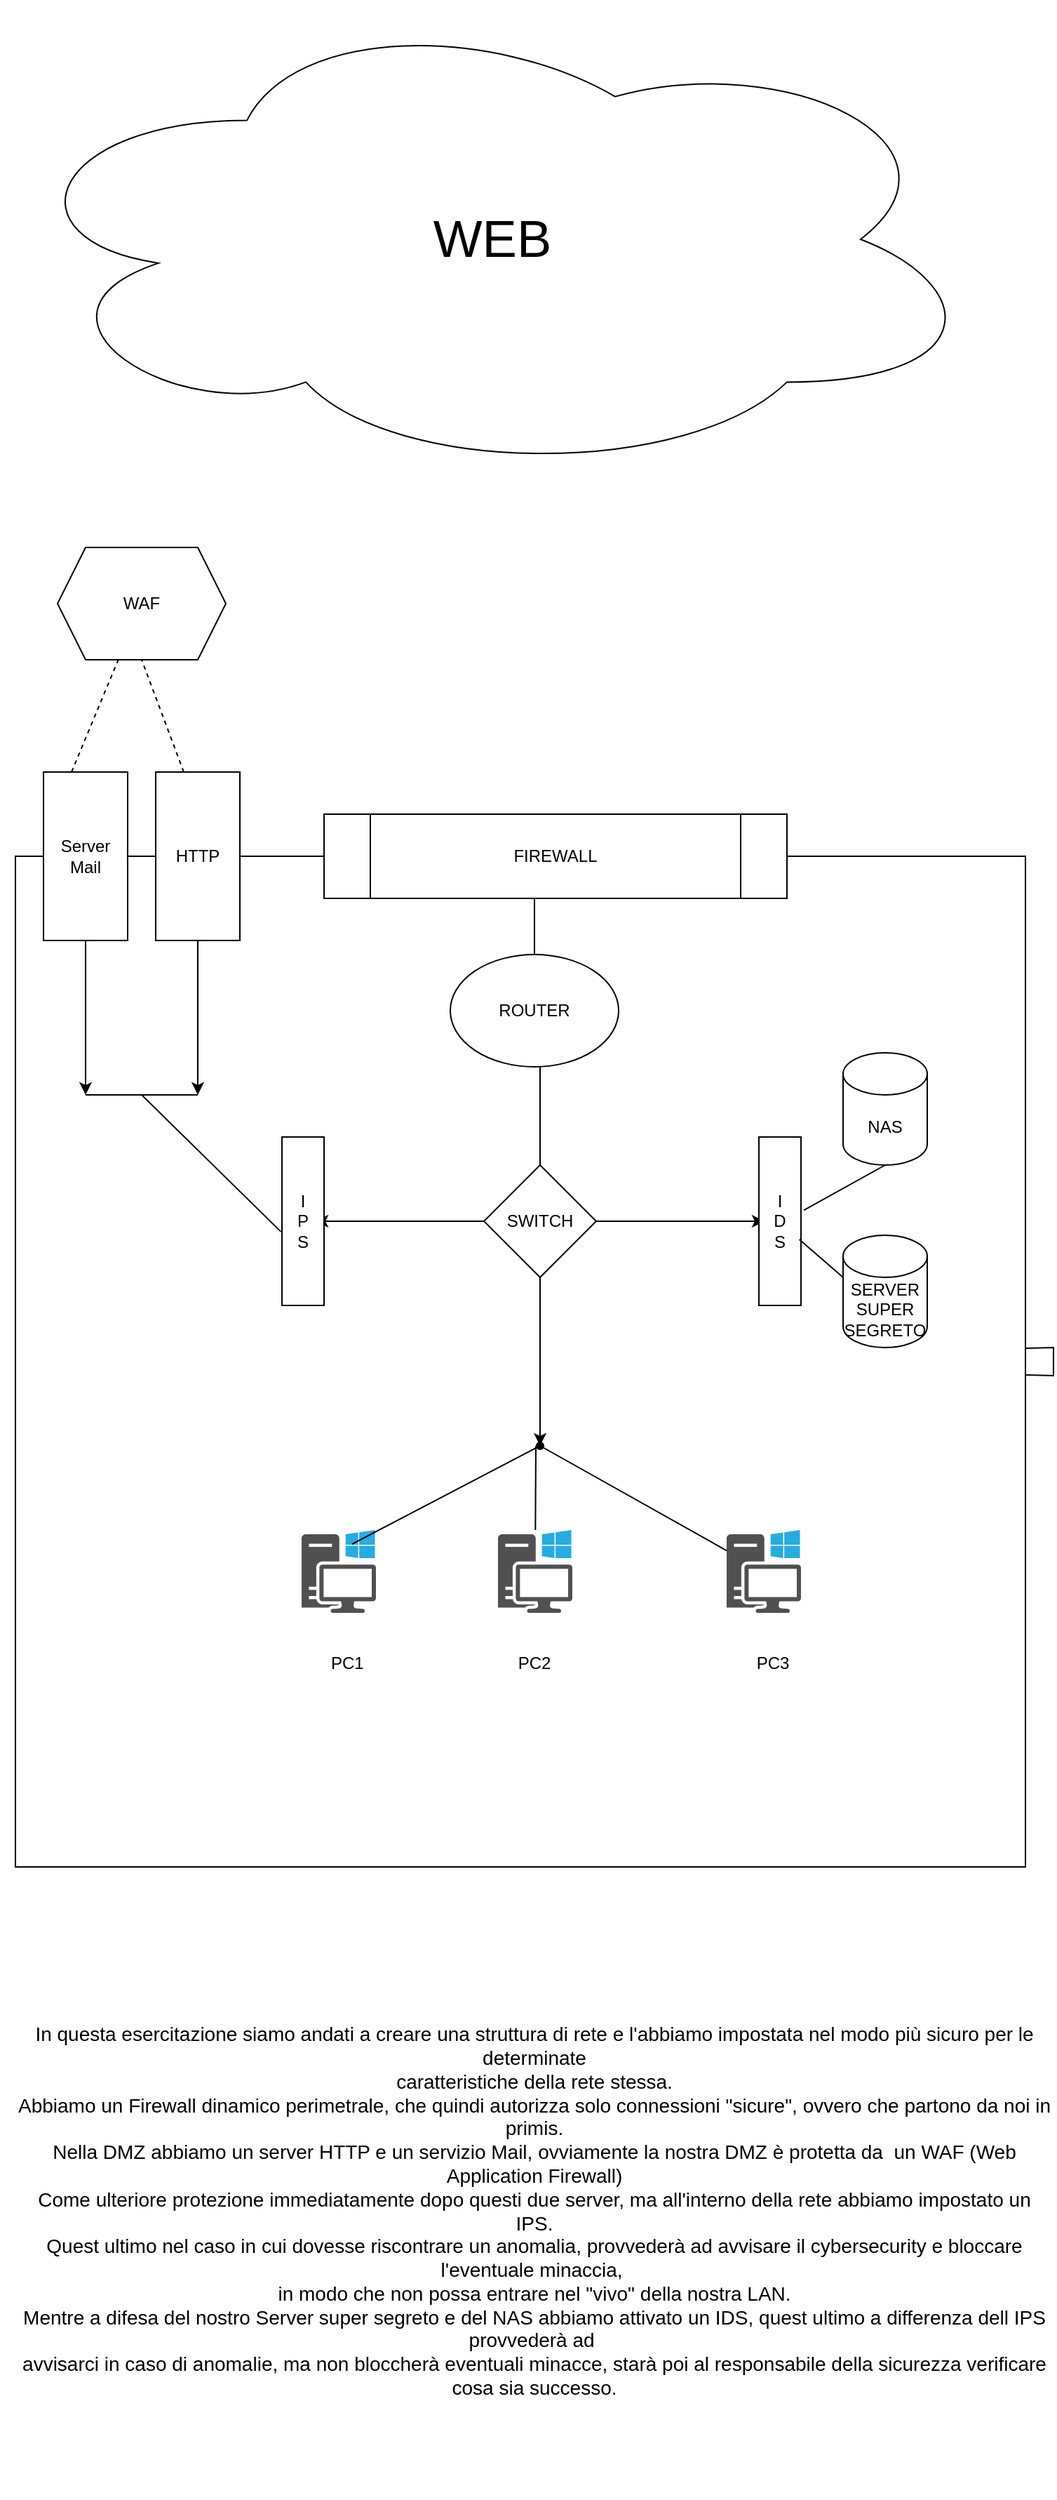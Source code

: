 <mxfile version="22.0.4" type="device">
  <diagram name="Pagina-1" id="i_ts4jNoi178LjrhXezC">
    <mxGraphModel dx="1050" dy="1735" grid="1" gridSize="10" guides="1" tooltips="1" connect="1" arrows="1" fold="1" page="1" pageScale="1" pageWidth="827" pageHeight="1169" math="0" shadow="0">
      <root>
        <mxCell id="0" />
        <mxCell id="1" parent="0" />
        <mxCell id="KOvNAKdBRbF19MtBUXHR-1" value="&lt;font style=&quot;font-size: 37px;&quot;&gt;WEB&lt;/font&gt;" style="ellipse;shape=cloud;whiteSpace=wrap;html=1;" vertex="1" parent="1">
          <mxGeometry x="30" y="-1169" width="700" height="339" as="geometry" />
        </mxCell>
        <mxCell id="KOvNAKdBRbF19MtBUXHR-3" value="" style="whiteSpace=wrap;html=1;aspect=fixed;" vertex="1" parent="1">
          <mxGeometry x="40" y="-560" width="720" height="720" as="geometry" />
        </mxCell>
        <mxCell id="KOvNAKdBRbF19MtBUXHR-4" value="FIREWALL" style="shape=process;whiteSpace=wrap;html=1;backgroundOutline=1;" vertex="1" parent="1">
          <mxGeometry x="260" y="-590" width="330" height="60" as="geometry" />
        </mxCell>
        <mxCell id="KOvNAKdBRbF19MtBUXHR-31" value="" style="edgeStyle=orthogonalEdgeStyle;rounded=0;orthogonalLoop=1;jettySize=auto;html=1;" edge="1" parent="1" source="KOvNAKdBRbF19MtBUXHR-5">
          <mxGeometry relative="1" as="geometry">
            <mxPoint x="90" y="-390" as="targetPoint" />
          </mxGeometry>
        </mxCell>
        <mxCell id="KOvNAKdBRbF19MtBUXHR-5" value="Server&lt;br&gt;Mail" style="rounded=0;whiteSpace=wrap;html=1;direction=south;" vertex="1" parent="1">
          <mxGeometry x="60" y="-620" width="60" height="120" as="geometry" />
        </mxCell>
        <mxCell id="KOvNAKdBRbF19MtBUXHR-29" value="" style="edgeStyle=orthogonalEdgeStyle;rounded=0;orthogonalLoop=1;jettySize=auto;html=1;" edge="1" parent="1" source="KOvNAKdBRbF19MtBUXHR-6">
          <mxGeometry relative="1" as="geometry">
            <mxPoint x="170" y="-390" as="targetPoint" />
          </mxGeometry>
        </mxCell>
        <mxCell id="KOvNAKdBRbF19MtBUXHR-6" value="HTTP" style="rounded=0;whiteSpace=wrap;html=1;direction=south;" vertex="1" parent="1">
          <mxGeometry x="140" y="-620" width="60" height="120" as="geometry" />
        </mxCell>
        <mxCell id="KOvNAKdBRbF19MtBUXHR-7" value="WAF" style="shape=hexagon;perimeter=hexagonPerimeter2;whiteSpace=wrap;html=1;fixedSize=1;" vertex="1" parent="1">
          <mxGeometry x="70" y="-780" width="120" height="80" as="geometry" />
        </mxCell>
        <mxCell id="KOvNAKdBRbF19MtBUXHR-8" value="" style="endArrow=none;dashed=1;html=1;rounded=0;" edge="1" parent="1" target="KOvNAKdBRbF19MtBUXHR-7">
          <mxGeometry width="50" height="50" relative="1" as="geometry">
            <mxPoint x="80" y="-620" as="sourcePoint" />
            <mxPoint x="130" y="-670" as="targetPoint" />
          </mxGeometry>
        </mxCell>
        <mxCell id="KOvNAKdBRbF19MtBUXHR-9" value="" style="endArrow=none;dashed=1;html=1;rounded=0;entryX=0.5;entryY=1;entryDx=0;entryDy=0;" edge="1" parent="1" target="KOvNAKdBRbF19MtBUXHR-7">
          <mxGeometry width="50" height="50" relative="1" as="geometry">
            <mxPoint x="160" y="-620" as="sourcePoint" />
            <mxPoint x="210" y="-670" as="targetPoint" />
          </mxGeometry>
        </mxCell>
        <mxCell id="KOvNAKdBRbF19MtBUXHR-10" value="ROUTER" style="ellipse;whiteSpace=wrap;html=1;" vertex="1" parent="1">
          <mxGeometry x="350" y="-490" width="120" height="80" as="geometry" />
        </mxCell>
        <mxCell id="KOvNAKdBRbF19MtBUXHR-19" value="" style="edgeStyle=orthogonalEdgeStyle;rounded=0;orthogonalLoop=1;jettySize=auto;html=1;" edge="1" parent="1" source="KOvNAKdBRbF19MtBUXHR-12" target="KOvNAKdBRbF19MtBUXHR-18">
          <mxGeometry relative="1" as="geometry" />
        </mxCell>
        <mxCell id="KOvNAKdBRbF19MtBUXHR-21" value="" style="edgeStyle=orthogonalEdgeStyle;rounded=0;orthogonalLoop=1;jettySize=auto;html=1;" edge="1" parent="1" source="KOvNAKdBRbF19MtBUXHR-12" target="KOvNAKdBRbF19MtBUXHR-20">
          <mxGeometry relative="1" as="geometry" />
        </mxCell>
        <mxCell id="KOvNAKdBRbF19MtBUXHR-23" value="" style="edgeStyle=orthogonalEdgeStyle;rounded=0;orthogonalLoop=1;jettySize=auto;html=1;" edge="1" parent="1" source="KOvNAKdBRbF19MtBUXHR-12" target="KOvNAKdBRbF19MtBUXHR-22">
          <mxGeometry relative="1" as="geometry" />
        </mxCell>
        <mxCell id="KOvNAKdBRbF19MtBUXHR-12" value="SWITCH" style="rhombus;whiteSpace=wrap;html=1;" vertex="1" parent="1">
          <mxGeometry x="374" y="-340" width="80" height="80" as="geometry" />
        </mxCell>
        <mxCell id="KOvNAKdBRbF19MtBUXHR-13" value="NAS" style="shape=cylinder3;whiteSpace=wrap;html=1;boundedLbl=1;backgroundOutline=1;size=15;" vertex="1" parent="1">
          <mxGeometry x="630" y="-420" width="60" height="80" as="geometry" />
        </mxCell>
        <mxCell id="KOvNAKdBRbF19MtBUXHR-14" value="SERVER&lt;br&gt;SUPER&lt;br&gt;SEGRETO" style="shape=cylinder3;whiteSpace=wrap;html=1;boundedLbl=1;backgroundOutline=1;size=15;" vertex="1" parent="1">
          <mxGeometry x="630" y="-290" width="60" height="80" as="geometry" />
        </mxCell>
        <mxCell id="KOvNAKdBRbF19MtBUXHR-15" value="" style="endArrow=none;html=1;rounded=0;exitX=0.5;exitY=0;exitDx=0;exitDy=0;" edge="1" parent="1" source="KOvNAKdBRbF19MtBUXHR-12">
          <mxGeometry width="50" height="50" relative="1" as="geometry">
            <mxPoint x="364" y="-360" as="sourcePoint" />
            <mxPoint x="414" y="-410" as="targetPoint" />
          </mxGeometry>
        </mxCell>
        <mxCell id="KOvNAKdBRbF19MtBUXHR-18" value="" style="shape=waypoint;sketch=0;size=6;pointerEvents=1;points=[];fillColor=default;resizable=0;rotatable=0;perimeter=centerPerimeter;snapToPoint=1;" vertex="1" parent="1">
          <mxGeometry x="404" y="-150" width="20" height="20" as="geometry" />
        </mxCell>
        <mxCell id="KOvNAKdBRbF19MtBUXHR-20" value="" style="shape=waypoint;sketch=0;size=6;pointerEvents=1;points=[];fillColor=default;resizable=0;rotatable=0;perimeter=centerPerimeter;snapToPoint=1;" vertex="1" parent="1">
          <mxGeometry x="564" y="-310" width="20" height="20" as="geometry" />
        </mxCell>
        <mxCell id="KOvNAKdBRbF19MtBUXHR-22" value="" style="shape=waypoint;sketch=0;size=6;pointerEvents=1;points=[];fillColor=default;resizable=0;rotatable=0;perimeter=centerPerimeter;snapToPoint=1;" vertex="1" parent="1">
          <mxGeometry x="244" y="-310" width="20" height="20" as="geometry" />
        </mxCell>
        <mxCell id="KOvNAKdBRbF19MtBUXHR-25" value="" style="endArrow=none;html=1;rounded=0;" edge="1" parent="1" source="KOvNAKdBRbF19MtBUXHR-3" target="KOvNAKdBRbF19MtBUXHR-3">
          <mxGeometry width="50" height="50" relative="1" as="geometry">
            <mxPoint x="350" y="-260" as="sourcePoint" />
            <mxPoint x="400" y="-310" as="targetPoint" />
          </mxGeometry>
        </mxCell>
        <mxCell id="KOvNAKdBRbF19MtBUXHR-26" value="I&lt;br&gt;P&lt;br&gt;S" style="rounded=0;whiteSpace=wrap;html=1;direction=south;" vertex="1" parent="1">
          <mxGeometry x="230" y="-360" width="30" height="120" as="geometry" />
        </mxCell>
        <mxCell id="KOvNAKdBRbF19MtBUXHR-27" value="" style="endArrow=none;html=1;rounded=0;" edge="1" parent="1">
          <mxGeometry width="50" height="50" relative="1" as="geometry">
            <mxPoint x="90" y="-389.999" as="sourcePoint" />
            <mxPoint x="170" y="-390" as="targetPoint" />
            <Array as="points">
              <mxPoint x="130" y="-390" />
            </Array>
          </mxGeometry>
        </mxCell>
        <mxCell id="KOvNAKdBRbF19MtBUXHR-32" value="" style="endArrow=none;html=1;rounded=0;exitX=0.562;exitY=1.027;exitDx=0;exitDy=0;exitPerimeter=0;" edge="1" parent="1" source="KOvNAKdBRbF19MtBUXHR-26">
          <mxGeometry width="50" height="50" relative="1" as="geometry">
            <mxPoint x="80" y="-340" as="sourcePoint" />
            <mxPoint x="130" y="-390" as="targetPoint" />
          </mxGeometry>
        </mxCell>
        <mxCell id="KOvNAKdBRbF19MtBUXHR-33" value="I&lt;br&gt;D&lt;br&gt;S" style="rounded=0;whiteSpace=wrap;html=1;direction=south;" vertex="1" parent="1">
          <mxGeometry x="570" y="-360" width="30" height="120" as="geometry" />
        </mxCell>
        <mxCell id="KOvNAKdBRbF19MtBUXHR-34" value="" style="endArrow=none;html=1;rounded=0;exitX=0.435;exitY=-0.067;exitDx=0;exitDy=0;exitPerimeter=0;" edge="1" parent="1" source="KOvNAKdBRbF19MtBUXHR-33">
          <mxGeometry width="50" height="50" relative="1" as="geometry">
            <mxPoint x="610" y="-290" as="sourcePoint" />
            <mxPoint x="660" y="-340" as="targetPoint" />
          </mxGeometry>
        </mxCell>
        <mxCell id="KOvNAKdBRbF19MtBUXHR-35" value="" style="endArrow=none;html=1;rounded=0;entryX=0.608;entryY=0.04;entryDx=0;entryDy=0;entryPerimeter=0;" edge="1" parent="1" target="KOvNAKdBRbF19MtBUXHR-33">
          <mxGeometry width="50" height="50" relative="1" as="geometry">
            <mxPoint x="630" y="-260" as="sourcePoint" />
            <mxPoint x="590" y="-230" as="targetPoint" />
            <Array as="points" />
          </mxGeometry>
        </mxCell>
        <mxCell id="KOvNAKdBRbF19MtBUXHR-36" value="" style="endArrow=none;html=1;rounded=0;exitX=0.5;exitY=0;exitDx=0;exitDy=0;" edge="1" parent="1" source="KOvNAKdBRbF19MtBUXHR-10">
          <mxGeometry width="50" height="50" relative="1" as="geometry">
            <mxPoint x="360" y="-480" as="sourcePoint" />
            <mxPoint x="410" y="-530" as="targetPoint" />
          </mxGeometry>
        </mxCell>
        <mxCell id="KOvNAKdBRbF19MtBUXHR-37" value="" style="sketch=0;pointerEvents=1;shadow=0;dashed=0;html=1;strokeColor=none;fillColor=#505050;labelPosition=center;verticalLabelPosition=bottom;verticalAlign=top;outlineConnect=0;align=center;shape=mxgraph.office.devices.workstation_pc;" vertex="1" parent="1">
          <mxGeometry x="244" y="-80" width="53" height="59" as="geometry" />
        </mxCell>
        <mxCell id="KOvNAKdBRbF19MtBUXHR-38" value="" style="sketch=0;pointerEvents=1;shadow=0;dashed=0;html=1;strokeColor=none;fillColor=#505050;labelPosition=center;verticalLabelPosition=bottom;verticalAlign=top;outlineConnect=0;align=center;shape=mxgraph.office.devices.workstation_pc;" vertex="1" parent="1">
          <mxGeometry x="384" y="-80" width="53" height="59" as="geometry" />
        </mxCell>
        <mxCell id="KOvNAKdBRbF19MtBUXHR-39" value="" style="sketch=0;pointerEvents=1;shadow=0;dashed=0;html=1;strokeColor=none;fillColor=#505050;labelPosition=center;verticalLabelPosition=bottom;verticalAlign=top;outlineConnect=0;align=center;shape=mxgraph.office.devices.workstation_pc;" vertex="1" parent="1">
          <mxGeometry x="547" y="-80" width="53" height="59" as="geometry" />
        </mxCell>
        <mxCell id="KOvNAKdBRbF19MtBUXHR-40" value="" style="endArrow=none;html=1;rounded=0;" edge="1" parent="1" target="KOvNAKdBRbF19MtBUXHR-18">
          <mxGeometry width="50" height="50" relative="1" as="geometry">
            <mxPoint x="280" y="-70" as="sourcePoint" />
            <mxPoint x="330" y="-120" as="targetPoint" />
          </mxGeometry>
        </mxCell>
        <mxCell id="KOvNAKdBRbF19MtBUXHR-41" value="" style="endArrow=none;html=1;rounded=0;" edge="1" parent="1" target="KOvNAKdBRbF19MtBUXHR-38">
          <mxGeometry width="50" height="50" relative="1" as="geometry">
            <mxPoint x="411" y="-140" as="sourcePoint" />
            <mxPoint x="470" y="-190" as="targetPoint" />
          </mxGeometry>
        </mxCell>
        <mxCell id="KOvNAKdBRbF19MtBUXHR-42" value="" style="endArrow=none;html=1;rounded=0;exitX=0.94;exitY=0.63;exitDx=0;exitDy=0;exitPerimeter=0;" edge="1" parent="1" source="KOvNAKdBRbF19MtBUXHR-18" target="KOvNAKdBRbF19MtBUXHR-39">
          <mxGeometry width="50" height="50" relative="1" as="geometry">
            <mxPoint x="430" y="-110" as="sourcePoint" />
            <mxPoint x="480" y="-160" as="targetPoint" />
          </mxGeometry>
        </mxCell>
        <mxCell id="KOvNAKdBRbF19MtBUXHR-43" value="PC1&amp;nbsp; &amp;nbsp; &amp;nbsp; &amp;nbsp; &amp;nbsp; &amp;nbsp; &amp;nbsp; &amp;nbsp; &amp;nbsp; &amp;nbsp; &amp;nbsp; &amp;nbsp; &amp;nbsp; &amp;nbsp; &amp;nbsp; &amp;nbsp; &amp;nbsp;PC2&amp;nbsp; &amp;nbsp; &amp;nbsp; &amp;nbsp; &amp;nbsp; &amp;nbsp; &amp;nbsp; &amp;nbsp; &amp;nbsp; &amp;nbsp; &amp;nbsp; &amp;nbsp; &amp;nbsp; &amp;nbsp; &amp;nbsp; &amp;nbsp; &amp;nbsp; &amp;nbsp; &amp;nbsp; &amp;nbsp; &amp;nbsp; &amp;nbsp; PC3&amp;nbsp;" style="text;strokeColor=none;align=center;fillColor=none;html=1;verticalAlign=middle;whiteSpace=wrap;rounded=0;" vertex="1" parent="1">
          <mxGeometry x="230" width="400" height="30" as="geometry" />
        </mxCell>
        <mxCell id="KOvNAKdBRbF19MtBUXHR-44" value="&lt;font style=&quot;font-size: 14px;&quot;&gt;In questa esercitazione siamo andati a creare una struttura di rete e l&#39;abbiamo impostata nel modo più sicuro per le determinate&lt;br&gt;caratteristiche della rete stessa.&lt;br&gt;Abbiamo un Firewall dinamico perimetrale, che quindi autorizza solo connessioni &quot;sicure&quot;, ovvero che partono da noi in primis.&lt;br&gt;Nella DMZ abbiamo un server HTTP e un servizio Mail, ovviamente la nostra DMZ è protetta da&amp;nbsp; un WAF (Web Application Firewall)&lt;br&gt;Come ulteriore protezione immediatamente dopo questi due server, ma all&#39;interno della rete abbiamo impostato un IPS.&lt;br&gt;Quest ultimo nel caso in cui dovesse riscontrare un anomalia, provvederà ad avvisare il cybersecurity e bloccare l&#39;eventuale minaccia,&amp;nbsp;&lt;br&gt;in modo che non possa entrare nel &quot;vivo&quot; della nostra LAN.&lt;br&gt;Mentre a difesa del nostro Server super segreto e del NAS abbiamo attivato un IDS, quest ultimo a differenza dell IPS provvederà ad&amp;nbsp;&lt;br&gt;avvisarci in caso di anomalie, ma non bloccherà eventuali minacce, starà poi al responsabile della sicurezza verificare cosa sia successo.&lt;/font&gt;" style="text;strokeColor=none;align=center;fillColor=none;html=1;verticalAlign=middle;whiteSpace=wrap;rounded=0;" vertex="1" parent="1">
          <mxGeometry x="40" y="200" width="740" height="410" as="geometry" />
        </mxCell>
      </root>
    </mxGraphModel>
  </diagram>
</mxfile>

